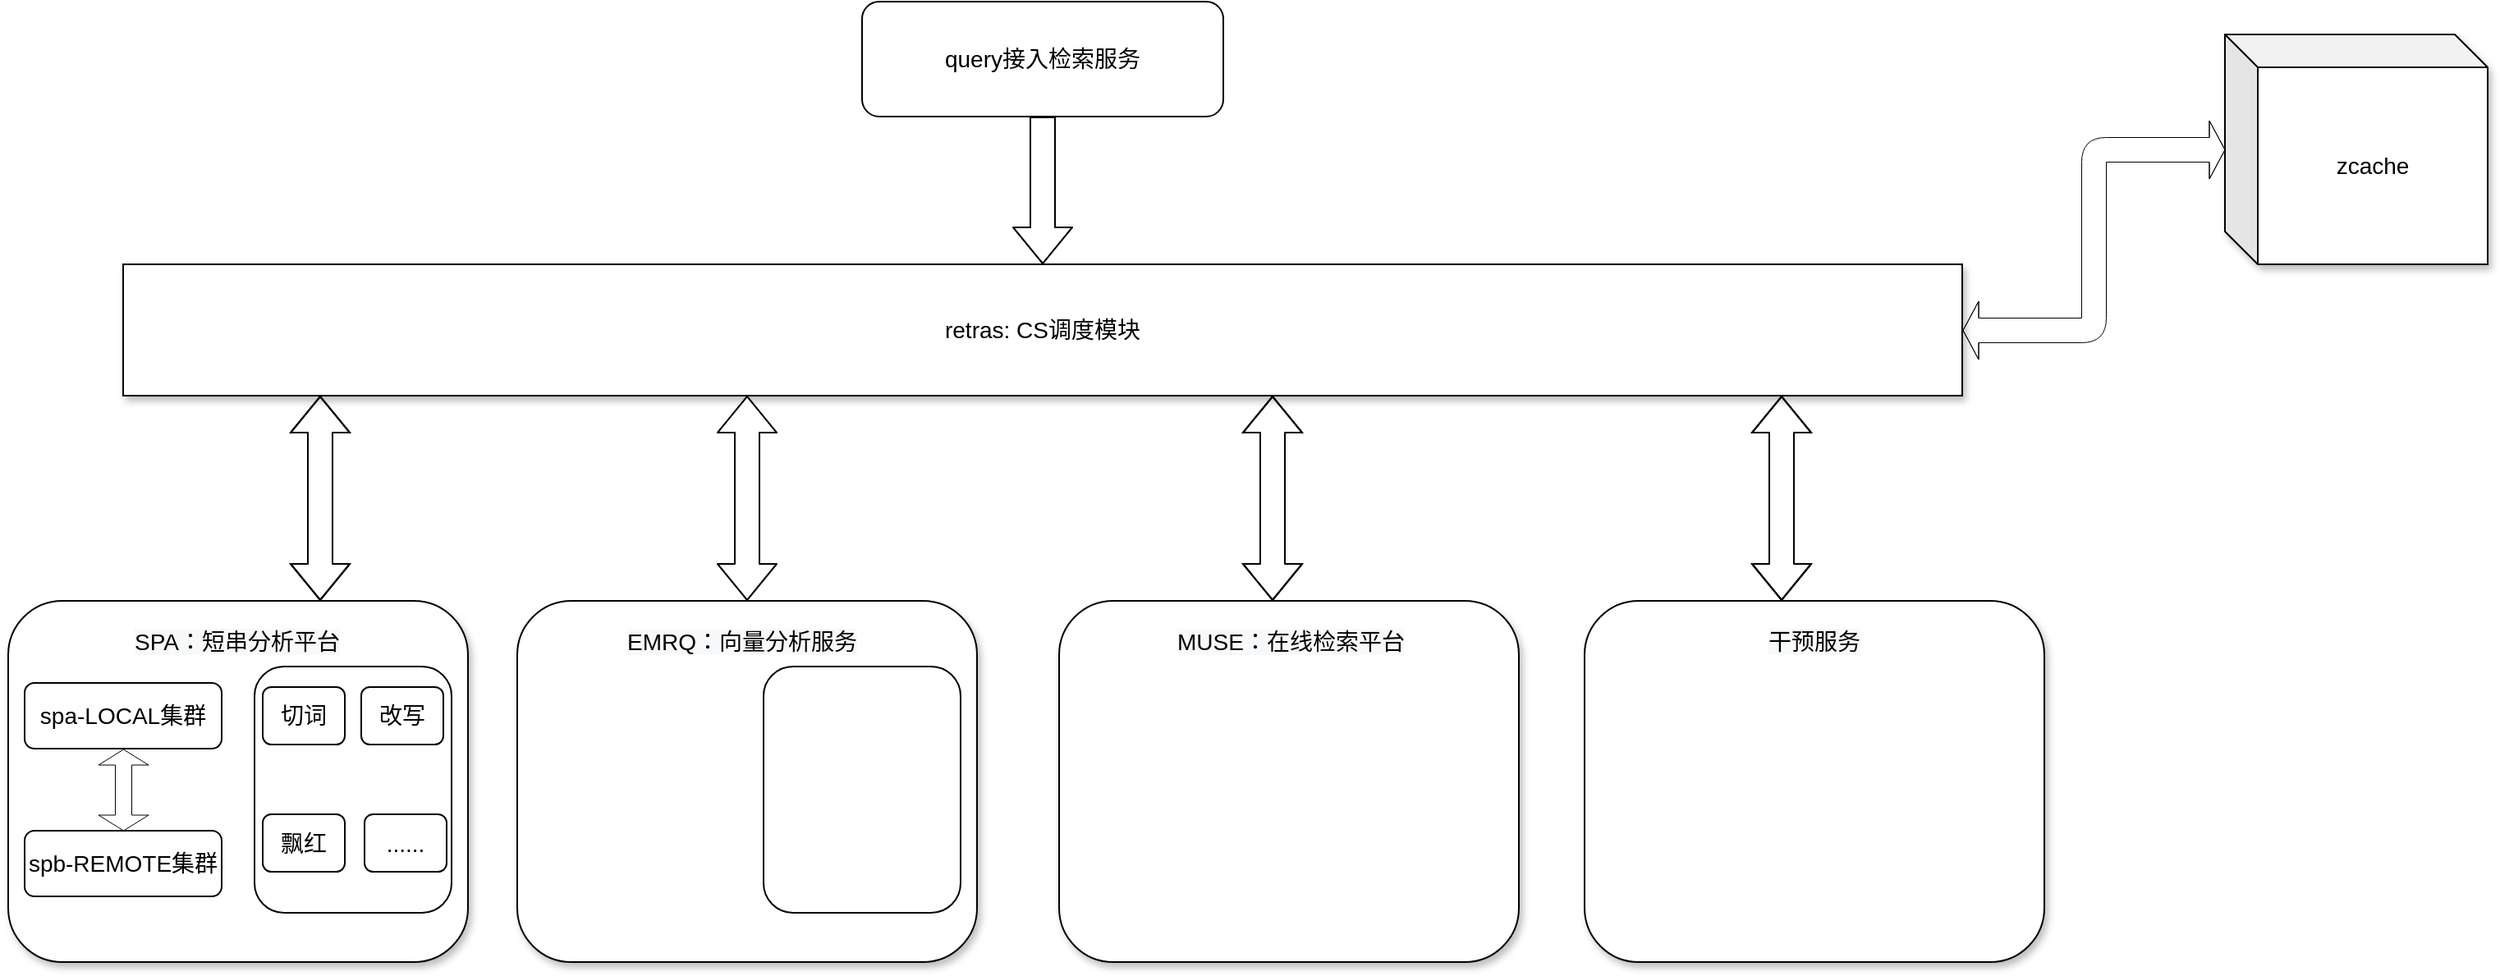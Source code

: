 <mxfile version="14.9.9" type="github">
  <diagram id="X4-ADLWSvJZZrzfmn5Tm" name="Page-1">
    <mxGraphModel dx="2407" dy="877" grid="1" gridSize="10" guides="1" tooltips="1" connect="1" arrows="1" fold="1" page="1" pageScale="1" pageWidth="827" pageHeight="1169" math="0" shadow="0">
      <root>
        <mxCell id="0" />
        <mxCell id="1" parent="0" />
        <mxCell id="eZSq4TChDH7j6ezGSI5d-34" style="edgeStyle=orthogonalEdgeStyle;shape=flexArrow;rounded=1;orthogonalLoop=1;jettySize=auto;html=1;fontSize=14;startArrow=block;endArrow=block;endFill=0;startSize=3;endSize=3;sourcePerimeterSpacing=0;strokeWidth=0.5;fillColor=#ffffff;width=15;" edge="1" parent="1" source="AJnZPBCz2BAqhgxGS_UB-1" target="eZSq4TChDH7j6ezGSI5d-49">
          <mxGeometry relative="1" as="geometry">
            <mxPoint x="1290" y="415" as="targetPoint" />
          </mxGeometry>
        </mxCell>
        <mxCell id="eZSq4TChDH7j6ezGSI5d-41" style="edgeStyle=orthogonalEdgeStyle;shape=flexArrow;rounded=1;orthogonalLoop=1;jettySize=auto;html=1;fontSize=14;startArrow=block;endArrow=block;endFill=0;startSize=7;endSize=7;sourcePerimeterSpacing=0;strokeWidth=1;targetPerimeterSpacing=0;fillColor=#ffffff;width=15;" edge="1" parent="1" source="AJnZPBCz2BAqhgxGS_UB-1" target="eZSq4TChDH7j6ezGSI5d-37">
          <mxGeometry relative="1" as="geometry">
            <Array as="points">
              <mxPoint x="740" y="550" />
              <mxPoint x="740" y="550" />
            </Array>
          </mxGeometry>
        </mxCell>
        <mxCell id="eZSq4TChDH7j6ezGSI5d-43" style="edgeStyle=orthogonalEdgeStyle;shape=flexArrow;rounded=1;orthogonalLoop=1;jettySize=auto;html=1;fontSize=14;startArrow=block;endArrow=block;endFill=0;startSize=7;endSize=7;sourcePerimeterSpacing=0;strokeWidth=1;targetPerimeterSpacing=0;fillColor=#ffffff;width=15;" edge="1" parent="1" source="AJnZPBCz2BAqhgxGS_UB-1" target="eZSq4TChDH7j6ezGSI5d-42">
          <mxGeometry relative="1" as="geometry">
            <Array as="points">
              <mxPoint x="1050" y="550" />
              <mxPoint x="1050" y="550" />
            </Array>
          </mxGeometry>
        </mxCell>
        <mxCell id="eZSq4TChDH7j6ezGSI5d-44" style="edgeStyle=orthogonalEdgeStyle;shape=flexArrow;rounded=1;orthogonalLoop=1;jettySize=auto;html=1;fontSize=14;startArrow=block;endArrow=block;endFill=0;startSize=7;endSize=7;sourcePerimeterSpacing=0;strokeWidth=1;targetPerimeterSpacing=0;fillColor=#ffffff;width=15;" edge="1" parent="1" source="AJnZPBCz2BAqhgxGS_UB-1" target="eZSq4TChDH7j6ezGSI5d-38">
          <mxGeometry relative="1" as="geometry">
            <Array as="points">
              <mxPoint x="160" y="530" />
              <mxPoint x="160" y="530" />
            </Array>
          </mxGeometry>
        </mxCell>
        <mxCell id="AJnZPBCz2BAqhgxGS_UB-1" value="retras: CS调度模块" style="rounded=0;whiteSpace=wrap;html=1;fontSize=14;shadow=1;sketch=0;glass=0;" parent="1" vertex="1">
          <mxGeometry x="40" y="410" width="1120" height="80" as="geometry" />
        </mxCell>
        <mxCell id="eZSq4TChDH7j6ezGSI5d-7" style="edgeStyle=orthogonalEdgeStyle;shape=flexArrow;rounded=1;orthogonalLoop=1;jettySize=auto;html=1;exitX=0.5;exitY=1;exitDx=0;exitDy=0;entryX=0.5;entryY=0;entryDx=0;entryDy=0;fontSize=14;endSize=7;startSize=7;targetPerimeterSpacing=0;strokeWidth=1;fillColor=#ffffff;width=15;" edge="1" parent="1" source="eZSq4TChDH7j6ezGSI5d-3" target="AJnZPBCz2BAqhgxGS_UB-1">
          <mxGeometry relative="1" as="geometry" />
        </mxCell>
        <mxCell id="eZSq4TChDH7j6ezGSI5d-3" value="query接入检索服务" style="rounded=1;whiteSpace=wrap;html=1;fontSize=14;" vertex="1" parent="1">
          <mxGeometry x="490" y="250" width="220" height="70" as="geometry" />
        </mxCell>
        <mxCell id="eZSq4TChDH7j6ezGSI5d-58" style="edgeStyle=orthogonalEdgeStyle;shape=flexArrow;rounded=1;orthogonalLoop=1;jettySize=auto;html=1;fontSize=14;startArrow=block;endArrow=block;endFill=0;startSize=7;endSize=7;sourcePerimeterSpacing=0;strokeWidth=1;targetPerimeterSpacing=0;fillColor=#ffffff;width=15;" edge="1" parent="1" source="eZSq4TChDH7j6ezGSI5d-36" target="AJnZPBCz2BAqhgxGS_UB-1">
          <mxGeometry relative="1" as="geometry">
            <Array as="points">
              <mxPoint x="420" y="460" />
              <mxPoint x="420" y="460" />
            </Array>
          </mxGeometry>
        </mxCell>
        <mxCell id="eZSq4TChDH7j6ezGSI5d-36" value="" style="rounded=1;whiteSpace=wrap;html=1;fontSize=14;shadow=1;glass=0;sketch=0;" vertex="1" parent="1">
          <mxGeometry x="280" y="615" width="280" height="220" as="geometry" />
        </mxCell>
        <mxCell id="eZSq4TChDH7j6ezGSI5d-37" value="" style="rounded=1;whiteSpace=wrap;html=1;fontSize=14;shadow=1;" vertex="1" parent="1">
          <mxGeometry x="610" y="615" width="280" height="220" as="geometry" />
        </mxCell>
        <mxCell id="eZSq4TChDH7j6ezGSI5d-38" value="" style="rounded=1;whiteSpace=wrap;html=1;fontSize=14;shadow=1;" vertex="1" parent="1">
          <mxGeometry x="-30" y="615" width="280" height="220" as="geometry" />
        </mxCell>
        <mxCell id="eZSq4TChDH7j6ezGSI5d-42" value="" style="rounded=1;whiteSpace=wrap;html=1;fontSize=14;shadow=1;" vertex="1" parent="1">
          <mxGeometry x="930" y="615" width="280" height="220" as="geometry" />
        </mxCell>
        <mxCell id="eZSq4TChDH7j6ezGSI5d-47" style="edgeStyle=orthogonalEdgeStyle;shape=flexArrow;rounded=1;orthogonalLoop=1;jettySize=auto;html=1;fontSize=14;startArrow=block;endArrow=block;endFill=0;startSize=3;endSize=3;sourcePerimeterSpacing=0;strokeWidth=0.5;fillColor=#ffffff;" edge="1" parent="1" source="eZSq4TChDH7j6ezGSI5d-45" target="eZSq4TChDH7j6ezGSI5d-46">
          <mxGeometry relative="1" as="geometry" />
        </mxCell>
        <mxCell id="eZSq4TChDH7j6ezGSI5d-45" value="spa-LOCAL集群" style="rounded=1;whiteSpace=wrap;html=1;fontSize=14;" vertex="1" parent="1">
          <mxGeometry x="-20" y="665" width="120" height="40" as="geometry" />
        </mxCell>
        <mxCell id="eZSq4TChDH7j6ezGSI5d-46" value="spb-REMOTE集群" style="rounded=1;whiteSpace=wrap;html=1;fontSize=14;" vertex="1" parent="1">
          <mxGeometry x="-20" y="755" width="120" height="40" as="geometry" />
        </mxCell>
        <mxCell id="eZSq4TChDH7j6ezGSI5d-48" value="&lt;meta charset=&quot;utf-8&quot; style=&quot;font-size: 14px;&quot;&gt;&lt;span style=&quot;color: rgb(0, 0, 0); font-family: helvetica; font-size: 14px; font-style: normal; font-weight: 400; letter-spacing: normal; text-align: center; text-indent: 0px; text-transform: none; word-spacing: 0px; background-color: rgb(248, 249, 250); display: inline; float: none;&quot;&gt;SPA：短串分析平台&lt;/span&gt;" style="text;whiteSpace=wrap;html=1;fontSize=14;" vertex="1" parent="1">
          <mxGeometry x="45" y="625" width="130" height="30" as="geometry" />
        </mxCell>
        <mxCell id="eZSq4TChDH7j6ezGSI5d-49" value="zcache" style="shape=cube;whiteSpace=wrap;html=1;boundedLbl=1;backgroundOutline=1;darkOpacity=0.05;darkOpacity2=0.1;rounded=1;shadow=1;glass=0;sketch=0;fontSize=14;" vertex="1" parent="1">
          <mxGeometry x="1320" y="270" width="160" height="140" as="geometry" />
        </mxCell>
        <mxCell id="eZSq4TChDH7j6ezGSI5d-59" value="&lt;span style=&quot;color: rgb(0 , 0 , 0) ; font-family: &amp;#34;helvetica&amp;#34; ; font-size: 14px ; font-style: normal ; font-weight: 400 ; letter-spacing: normal ; text-align: center ; text-indent: 0px ; text-transform: none ; word-spacing: 0px ; background-color: rgb(248 , 249 , 250) ; display: inline ; float: none&quot;&gt;EMRQ：向量分析服务&lt;/span&gt;" style="text;whiteSpace=wrap;html=1;fontSize=14;" vertex="1" parent="1">
          <mxGeometry x="344.5" y="625" width="151" height="30" as="geometry" />
        </mxCell>
        <mxCell id="eZSq4TChDH7j6ezGSI5d-60" value="" style="rounded=1;whiteSpace=wrap;html=1;shadow=0;glass=0;sketch=0;fontSize=14;gradientColor=none;" vertex="1" parent="1">
          <mxGeometry x="120" y="655" width="120" height="150" as="geometry" />
        </mxCell>
        <mxCell id="eZSq4TChDH7j6ezGSI5d-61" value="切词" style="rounded=1;whiteSpace=wrap;html=1;shadow=0;glass=0;sketch=0;fontSize=14;" vertex="1" parent="1">
          <mxGeometry x="125" y="667.5" width="50" height="35" as="geometry" />
        </mxCell>
        <mxCell id="eZSq4TChDH7j6ezGSI5d-62" value="改写" style="rounded=1;whiteSpace=wrap;html=1;shadow=0;glass=0;sketch=0;fontSize=14;" vertex="1" parent="1">
          <mxGeometry x="185" y="667.5" width="50" height="35" as="geometry" />
        </mxCell>
        <mxCell id="eZSq4TChDH7j6ezGSI5d-63" value="飘红" style="rounded=1;whiteSpace=wrap;html=1;shadow=0;glass=0;sketch=0;fontSize=14;" vertex="1" parent="1">
          <mxGeometry x="125" y="745" width="50" height="35" as="geometry" />
        </mxCell>
        <mxCell id="eZSq4TChDH7j6ezGSI5d-64" value="......" style="rounded=1;whiteSpace=wrap;html=1;shadow=0;glass=0;sketch=0;fontSize=14;" vertex="1" parent="1">
          <mxGeometry x="187" y="745" width="50" height="35" as="geometry" />
        </mxCell>
        <mxCell id="eZSq4TChDH7j6ezGSI5d-68" value="" style="rounded=1;whiteSpace=wrap;html=1;shadow=0;glass=0;sketch=0;fontSize=14;gradientColor=none;" vertex="1" parent="1">
          <mxGeometry x="430" y="655" width="120" height="150" as="geometry" />
        </mxCell>
        <mxCell id="eZSq4TChDH7j6ezGSI5d-69" value="&lt;span style=&quot;color: rgb(0, 0, 0); font-family: helvetica; font-size: 14px; font-style: normal; font-weight: 400; letter-spacing: normal; text-align: center; text-indent: 0px; text-transform: none; word-spacing: 0px; background-color: rgb(248, 249, 250); display: inline; float: none;&quot;&gt;MUSE：在线检索平台&lt;/span&gt;" style="text;whiteSpace=wrap;html=1;fontSize=14;" vertex="1" parent="1">
          <mxGeometry x="680" y="625" width="150" height="30" as="geometry" />
        </mxCell>
        <mxCell id="eZSq4TChDH7j6ezGSI5d-70" value="&lt;span style=&quot;color: rgb(0 , 0 , 0) ; font-family: &amp;#34;helvetica&amp;#34; ; font-size: 14px ; font-style: normal ; font-weight: 400 ; letter-spacing: normal ; text-align: center ; text-indent: 0px ; text-transform: none ; word-spacing: 0px ; background-color: rgb(248 , 249 , 250) ; display: inline ; float: none&quot;&gt;干预服务&lt;/span&gt;" style="text;whiteSpace=wrap;html=1;fontSize=14;" vertex="1" parent="1">
          <mxGeometry x="1040" y="625" width="60" height="30" as="geometry" />
        </mxCell>
      </root>
    </mxGraphModel>
  </diagram>
</mxfile>

